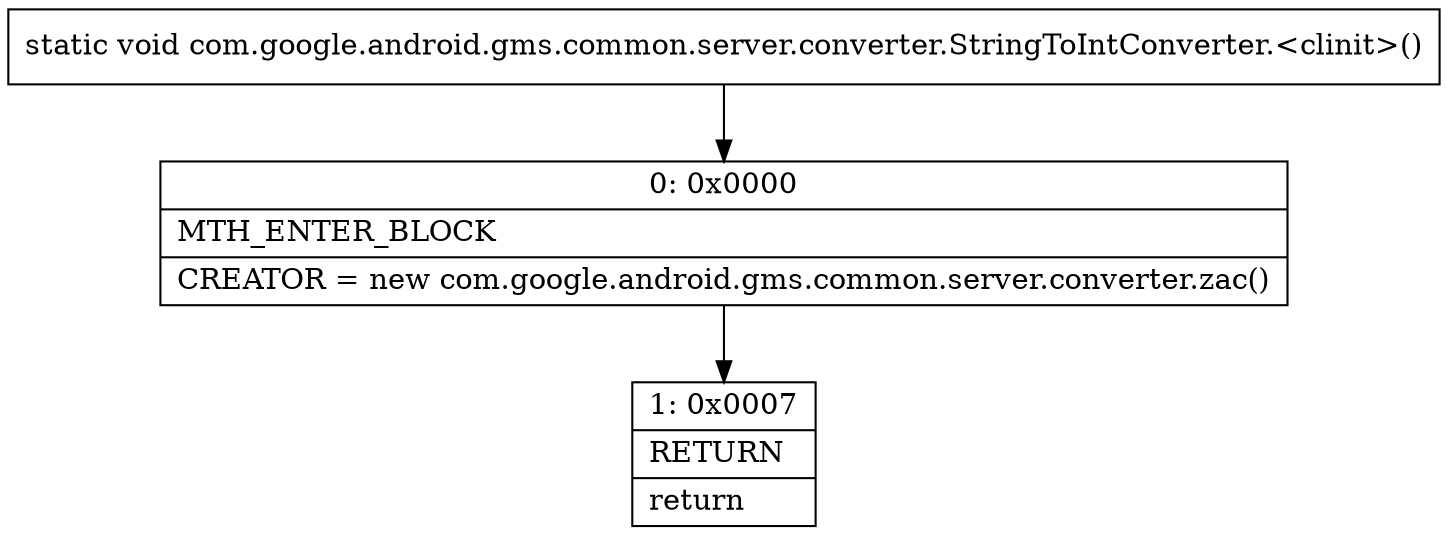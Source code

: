 digraph "CFG forcom.google.android.gms.common.server.converter.StringToIntConverter.\<clinit\>()V" {
Node_0 [shape=record,label="{0\:\ 0x0000|MTH_ENTER_BLOCK\l|CREATOR = new com.google.android.gms.common.server.converter.zac()\l}"];
Node_1 [shape=record,label="{1\:\ 0x0007|RETURN\l|return\l}"];
MethodNode[shape=record,label="{static void com.google.android.gms.common.server.converter.StringToIntConverter.\<clinit\>() }"];
MethodNode -> Node_0;
Node_0 -> Node_1;
}


